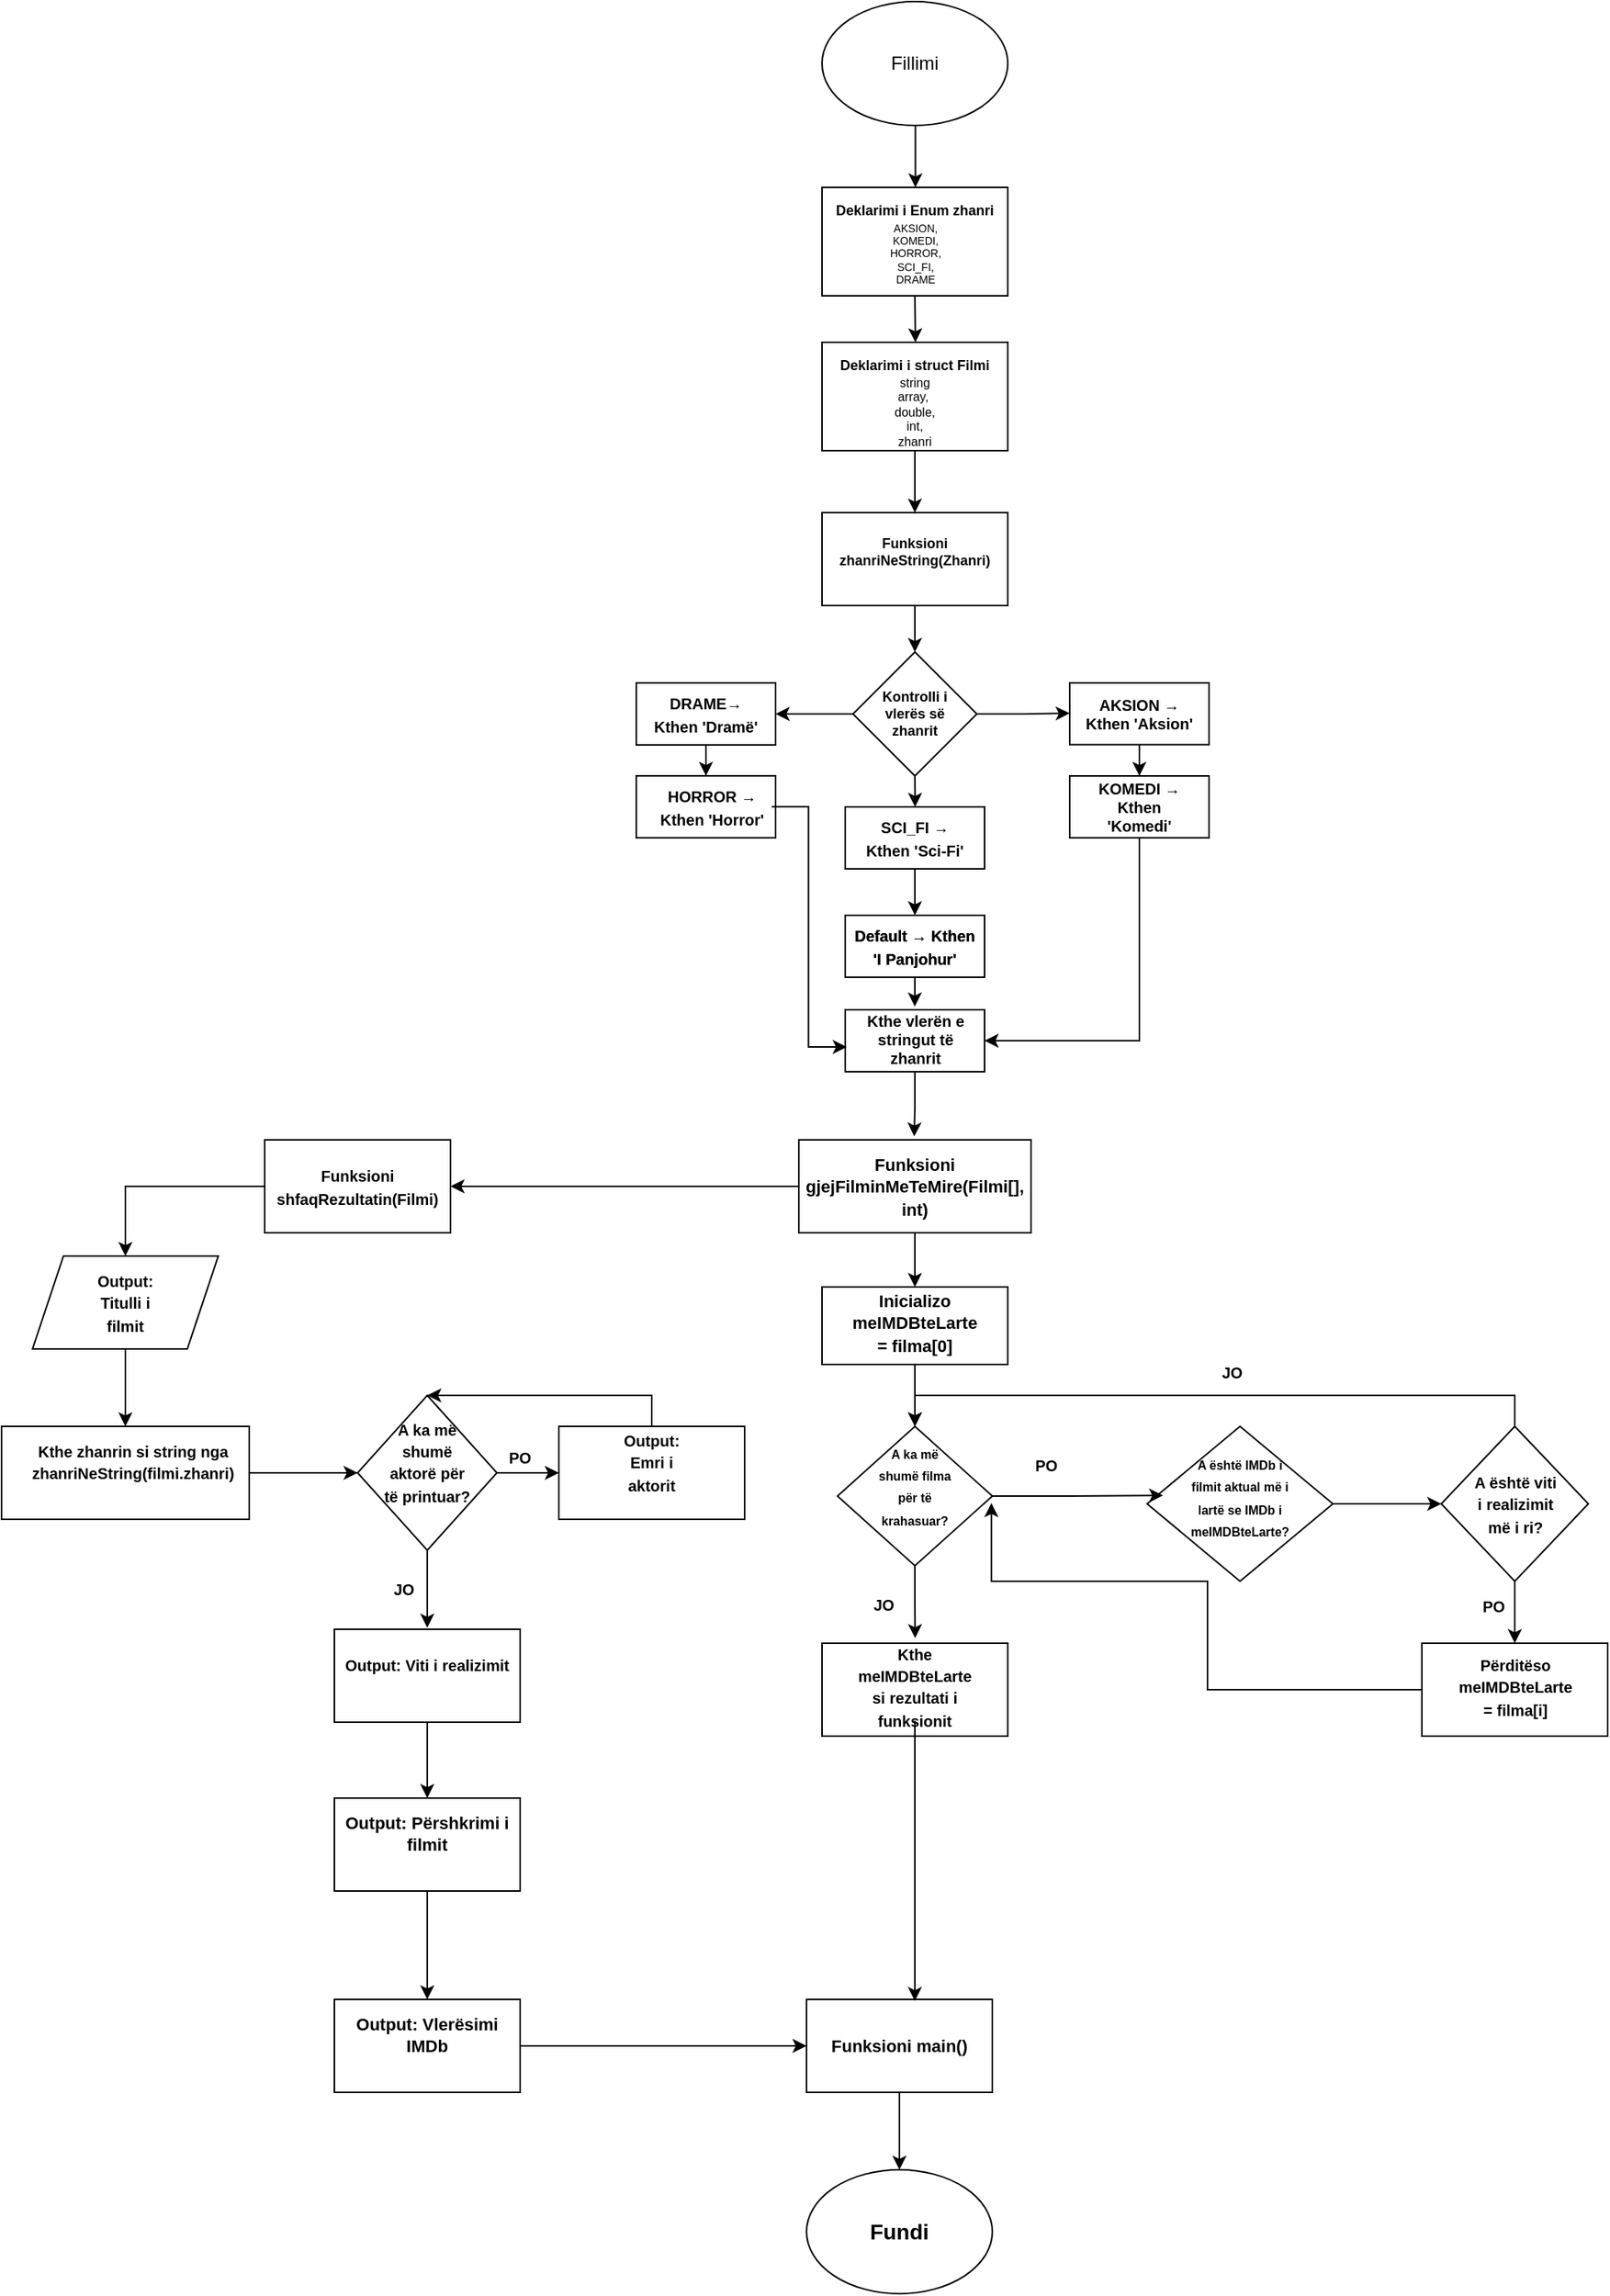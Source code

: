 <mxfile version="26.0.12">
  <diagram name="Page-1" id="ZV_OqSpvl_2gobvDDA9a">
    <mxGraphModel dx="2200" dy="3270" grid="1" gridSize="10" guides="1" tooltips="1" connect="1" arrows="1" fold="1" page="1" pageScale="1" pageWidth="1300" pageHeight="2100" math="0" shadow="0">
      <root>
        <mxCell id="0" />
        <mxCell id="1" parent="0" />
        <mxCell id="1rOna_vOdzG1UsrrnAtX-18" style="edgeStyle=orthogonalEdgeStyle;rounded=0;orthogonalLoop=1;jettySize=auto;html=1;exitX=0.25;exitY=0;exitDx=0;exitDy=0;" edge="1" parent="1" source="1rOna_vOdzG1UsrrnAtX-2">
          <mxGeometry relative="1" as="geometry">
            <mxPoint x="590.316" y="-1930" as="targetPoint" />
            <Array as="points">
              <mxPoint x="590" y="-2025" />
            </Array>
          </mxGeometry>
        </mxCell>
        <mxCell id="1rOna_vOdzG1UsrrnAtX-1" value="" style="ellipse;whiteSpace=wrap;html=1;" vertex="1" parent="1">
          <mxGeometry x="530" y="-2050" width="120" height="80" as="geometry" />
        </mxCell>
        <mxCell id="1rOna_vOdzG1UsrrnAtX-2" value="Fillimi" style="text;strokeColor=none;align=center;fillColor=none;html=1;verticalAlign=middle;whiteSpace=wrap;rounded=0;" vertex="1" parent="1">
          <mxGeometry x="560" y="-2025" width="60" height="30" as="geometry" />
        </mxCell>
        <mxCell id="1rOna_vOdzG1UsrrnAtX-21" style="edgeStyle=orthogonalEdgeStyle;rounded=0;orthogonalLoop=1;jettySize=auto;html=1;exitX=0.5;exitY=1;exitDx=0;exitDy=0;" edge="1" parent="1" source="1rOna_vOdzG1UsrrnAtX-4">
          <mxGeometry relative="1" as="geometry">
            <mxPoint x="590.333" y="-1830" as="targetPoint" />
          </mxGeometry>
        </mxCell>
        <mxCell id="1rOna_vOdzG1UsrrnAtX-4" value="" style="rounded=0;whiteSpace=wrap;html=1;" vertex="1" parent="1">
          <mxGeometry x="530" y="-1930" width="120" height="70" as="geometry" />
        </mxCell>
        <mxCell id="1rOna_vOdzG1UsrrnAtX-8" value="AKSION, KOMEDI, HORROR,&lt;div&gt;SCI_FI, DRAME&lt;/div&gt;" style="text;strokeColor=none;align=center;fillColor=none;html=1;verticalAlign=middle;whiteSpace=wrap;rounded=0;fontSize=7;" vertex="1" parent="1">
          <mxGeometry x="567.5" y="-1910" width="45" height="45" as="geometry" />
        </mxCell>
        <mxCell id="1rOna_vOdzG1UsrrnAtX-23" style="edgeStyle=orthogonalEdgeStyle;rounded=0;orthogonalLoop=1;jettySize=auto;html=1;" edge="1" parent="1" source="1rOna_vOdzG1UsrrnAtX-12">
          <mxGeometry relative="1" as="geometry">
            <mxPoint x="590" y="-1720" as="targetPoint" />
          </mxGeometry>
        </mxCell>
        <mxCell id="1rOna_vOdzG1UsrrnAtX-12" value="" style="rounded=0;whiteSpace=wrap;html=1;" vertex="1" parent="1">
          <mxGeometry x="530" y="-1830" width="120" height="70" as="geometry" />
        </mxCell>
        <mxCell id="1rOna_vOdzG1UsrrnAtX-16" value="Deklarimi i Enum zhanri" style="text;strokeColor=none;align=center;fillColor=none;html=1;verticalAlign=middle;whiteSpace=wrap;rounded=0;fontSize=9;fontStyle=1" vertex="1" parent="1">
          <mxGeometry x="530" y="-1930" width="120" height="30" as="geometry" />
        </mxCell>
        <mxCell id="1rOna_vOdzG1UsrrnAtX-17" value="Deklarimi &lt;span class=&quot;hljs-selector-tag&quot;&gt;i&lt;/span&gt; struct Filmi" style="text;strokeColor=none;align=center;fillColor=none;html=1;verticalAlign=middle;whiteSpace=wrap;rounded=0;fontSize=9;fontStyle=1" vertex="1" parent="1">
          <mxGeometry x="530" y="-1830" width="120" height="30" as="geometry" />
        </mxCell>
        <mxCell id="1rOna_vOdzG1UsrrnAtX-22" value="string&lt;div&gt;array,&amp;nbsp;&lt;/div&gt;&lt;div&gt;double,&lt;/div&gt;&lt;div&gt;int,&lt;/div&gt;&lt;div&gt;zhanri&lt;/div&gt;" style="text;strokeColor=none;align=center;fillColor=none;html=1;verticalAlign=middle;whiteSpace=wrap;rounded=0;fontSize=8;" vertex="1" parent="1">
          <mxGeometry x="560" y="-1800" width="60" height="30" as="geometry" />
        </mxCell>
        <mxCell id="1rOna_vOdzG1UsrrnAtX-28" style="edgeStyle=orthogonalEdgeStyle;rounded=0;orthogonalLoop=1;jettySize=auto;html=1;exitX=0.5;exitY=1;exitDx=0;exitDy=0;entryX=0.5;entryY=0;entryDx=0;entryDy=0;" edge="1" parent="1" source="1rOna_vOdzG1UsrrnAtX-24" target="1rOna_vOdzG1UsrrnAtX-27">
          <mxGeometry relative="1" as="geometry" />
        </mxCell>
        <mxCell id="1rOna_vOdzG1UsrrnAtX-24" value="" style="rounded=0;whiteSpace=wrap;html=1;" vertex="1" parent="1">
          <mxGeometry x="530" y="-1720" width="120" height="60" as="geometry" />
        </mxCell>
        <mxCell id="1rOna_vOdzG1UsrrnAtX-26" value="Funksioni &lt;span class=&quot;hljs-title&quot;&gt;zhanriNeString&lt;/span&gt;(&lt;span class=&quot;hljs-params&quot;&gt;Zhanri&lt;/span&gt;)" style="text;strokeColor=none;align=center;fillColor=none;html=1;verticalAlign=middle;whiteSpace=wrap;rounded=0;fontSize=9;fontStyle=1" vertex="1" parent="1">
          <mxGeometry x="560" y="-1710" width="60" height="30" as="geometry" />
        </mxCell>
        <mxCell id="1rOna_vOdzG1UsrrnAtX-31" style="edgeStyle=orthogonalEdgeStyle;rounded=0;orthogonalLoop=1;jettySize=auto;html=1;exitX=1;exitY=0.5;exitDx=0;exitDy=0;" edge="1" parent="1" source="1rOna_vOdzG1UsrrnAtX-27">
          <mxGeometry relative="1" as="geometry">
            <mxPoint x="690" y="-1590.459" as="targetPoint" />
            <mxPoint x="640" y="-1590" as="sourcePoint" />
            <Array as="points">
              <mxPoint x="660" y="-1590" />
            </Array>
          </mxGeometry>
        </mxCell>
        <mxCell id="1rOna_vOdzG1UsrrnAtX-37" style="edgeStyle=orthogonalEdgeStyle;rounded=0;orthogonalLoop=1;jettySize=auto;html=1;exitX=0;exitY=0.5;exitDx=0;exitDy=0;" edge="1" parent="1" source="1rOna_vOdzG1UsrrnAtX-27" target="1rOna_vOdzG1UsrrnAtX-38">
          <mxGeometry relative="1" as="geometry">
            <mxPoint x="470" y="-1589.875" as="targetPoint" />
          </mxGeometry>
        </mxCell>
        <mxCell id="1rOna_vOdzG1UsrrnAtX-61" style="edgeStyle=orthogonalEdgeStyle;rounded=0;orthogonalLoop=1;jettySize=auto;html=1;exitX=0.5;exitY=1;exitDx=0;exitDy=0;" edge="1" parent="1" source="1rOna_vOdzG1UsrrnAtX-27">
          <mxGeometry relative="1" as="geometry">
            <mxPoint x="590.143" y="-1530" as="targetPoint" />
          </mxGeometry>
        </mxCell>
        <mxCell id="1rOna_vOdzG1UsrrnAtX-27" value="" style="rhombus;whiteSpace=wrap;html=1;" vertex="1" parent="1">
          <mxGeometry x="550" y="-1630" width="80" height="80" as="geometry" />
        </mxCell>
        <mxCell id="1rOna_vOdzG1UsrrnAtX-30" value="Kontrolli &lt;span class=&quot;hljs-selector-tag&quot;&gt;i&lt;/span&gt; vlerës së zhanrit" style="text;strokeColor=none;align=center;fillColor=none;html=1;verticalAlign=middle;whiteSpace=wrap;rounded=0;fontStyle=1;fontSize=9;" vertex="1" parent="1">
          <mxGeometry x="560" y="-1605" width="60" height="30" as="geometry" />
        </mxCell>
        <mxCell id="1rOna_vOdzG1UsrrnAtX-58" style="edgeStyle=orthogonalEdgeStyle;rounded=0;orthogonalLoop=1;jettySize=auto;html=1;entryX=0.5;entryY=0;entryDx=0;entryDy=0;" edge="1" parent="1" source="1rOna_vOdzG1UsrrnAtX-32" target="1rOna_vOdzG1UsrrnAtX-35">
          <mxGeometry relative="1" as="geometry" />
        </mxCell>
        <mxCell id="1rOna_vOdzG1UsrrnAtX-32" value="" style="rounded=0;whiteSpace=wrap;html=1;" vertex="1" parent="1">
          <mxGeometry x="690" y="-1610.07" width="90" height="39.87" as="geometry" />
        </mxCell>
        <mxCell id="1rOna_vOdzG1UsrrnAtX-33" value="AKSION → Kthen &#39;Aksion&#39;" style="text;strokeColor=none;align=center;fillColor=none;html=1;verticalAlign=middle;whiteSpace=wrap;rounded=0;fontSize=10;fontStyle=1" vertex="1" parent="1">
          <mxGeometry x="695" y="-1595.01" width="80" height="10" as="geometry" />
        </mxCell>
        <mxCell id="1rOna_vOdzG1UsrrnAtX-75" style="edgeStyle=orthogonalEdgeStyle;rounded=0;orthogonalLoop=1;jettySize=auto;html=1;exitX=0.5;exitY=1;exitDx=0;exitDy=0;entryX=1;entryY=0.5;entryDx=0;entryDy=0;" edge="1" parent="1" source="1rOna_vOdzG1UsrrnAtX-35" target="1rOna_vOdzG1UsrrnAtX-73">
          <mxGeometry relative="1" as="geometry" />
        </mxCell>
        <mxCell id="1rOna_vOdzG1UsrrnAtX-35" value="" style="rounded=0;whiteSpace=wrap;html=1;" vertex="1" parent="1">
          <mxGeometry x="690" y="-1550" width="90" height="39.94" as="geometry" />
        </mxCell>
        <mxCell id="1rOna_vOdzG1UsrrnAtX-36" value="KOMEDI → Kthen &#39;Komedi&#39;" style="text;strokeColor=none;align=center;fillColor=none;html=1;verticalAlign=middle;whiteSpace=wrap;rounded=0;fontStyle=1;fontSize=10;" vertex="1" parent="1">
          <mxGeometry x="705" y="-1545.03" width="60" height="30" as="geometry" />
        </mxCell>
        <mxCell id="1rOna_vOdzG1UsrrnAtX-57" style="edgeStyle=orthogonalEdgeStyle;rounded=0;orthogonalLoop=1;jettySize=auto;html=1;entryX=0.5;entryY=0;entryDx=0;entryDy=0;" edge="1" parent="1" source="1rOna_vOdzG1UsrrnAtX-38" target="1rOna_vOdzG1UsrrnAtX-39">
          <mxGeometry relative="1" as="geometry" />
        </mxCell>
        <mxCell id="1rOna_vOdzG1UsrrnAtX-38" value="" style="rounded=0;whiteSpace=wrap;html=1;" vertex="1" parent="1">
          <mxGeometry x="410" y="-1610.07" width="90" height="40.07" as="geometry" />
        </mxCell>
        <mxCell id="1rOna_vOdzG1UsrrnAtX-39" value="" style="rounded=0;whiteSpace=wrap;html=1;" vertex="1" parent="1">
          <mxGeometry x="410" y="-1550.06" width="90" height="40" as="geometry" />
        </mxCell>
        <mxCell id="1rOna_vOdzG1UsrrnAtX-44" value="&lt;font style=&quot;font-size: 10px;&quot;&gt;HORROR → Kthen &#39;Horror&#39;&lt;/font&gt;" style="text;strokeColor=none;align=center;fillColor=none;html=1;verticalAlign=middle;whiteSpace=wrap;rounded=0;fontStyle=1" vertex="1" parent="1">
          <mxGeometry x="420" y="-1545.06" width="77.5" height="30" as="geometry" />
        </mxCell>
        <mxCell id="1rOna_vOdzG1UsrrnAtX-43" value="&lt;b&gt;&lt;font style=&quot;font-size: 10px;&quot;&gt;DRAME→ Kthen &#39;Dramë&#39;&lt;/font&gt;&lt;/b&gt;" style="text;strokeColor=none;align=center;fillColor=none;html=1;verticalAlign=middle;whiteSpace=wrap;rounded=0;" vertex="1" parent="1">
          <mxGeometry x="420" y="-1590.14" width="70" as="geometry" />
        </mxCell>
        <mxCell id="1rOna_vOdzG1UsrrnAtX-62" value="" style="rounded=0;whiteSpace=wrap;html=1;" vertex="1" parent="1">
          <mxGeometry x="545" y="-1530" width="90" height="40" as="geometry" />
        </mxCell>
        <mxCell id="1rOna_vOdzG1UsrrnAtX-69" style="edgeStyle=orthogonalEdgeStyle;rounded=0;orthogonalLoop=1;jettySize=auto;html=1;entryX=0.5;entryY=0;entryDx=0;entryDy=0;" edge="1" parent="1" target="1rOna_vOdzG1UsrrnAtX-66">
          <mxGeometry relative="1" as="geometry">
            <mxPoint x="590" y="-1490" as="sourcePoint" />
          </mxGeometry>
        </mxCell>
        <mxCell id="1rOna_vOdzG1UsrrnAtX-63" value="&lt;b&gt;&lt;font style=&quot;font-size: 10px;&quot;&gt;SCI_FI → Kthen &#39;Sci-Fi&#39;&lt;/font&gt;&lt;/b&gt;" style="text;strokeColor=none;align=center;fillColor=none;html=1;verticalAlign=middle;whiteSpace=wrap;rounded=0;" vertex="1" parent="1">
          <mxGeometry x="555" y="-1525" width="70" height="30" as="geometry" />
        </mxCell>
        <mxCell id="1rOna_vOdzG1UsrrnAtX-66" value="" style="rounded=0;whiteSpace=wrap;html=1;" vertex="1" parent="1">
          <mxGeometry x="545" y="-1460" width="90" height="40" as="geometry" />
        </mxCell>
        <mxCell id="1rOna_vOdzG1UsrrnAtX-70" value="&lt;b&gt;&lt;font style=&quot;font-size: 10px;&quot;&gt;Default → Kthen &#39;I Panjohur&#39;&lt;/font&gt;&lt;/b&gt;" style="text;strokeColor=none;align=center;fillColor=none;html=1;verticalAlign=middle;whiteSpace=wrap;rounded=0;" vertex="1" parent="1">
          <mxGeometry x="550" y="-1455" width="80" height="30" as="geometry" />
        </mxCell>
        <mxCell id="1rOna_vOdzG1UsrrnAtX-72" value="&lt;b&gt;&lt;font style=&quot;font-size: 10px;&quot;&gt;Default → Kthen &#39;I Panjohur&#39;&lt;/font&gt;&lt;/b&gt;" style="text;strokeColor=none;align=center;fillColor=none;html=1;verticalAlign=middle;whiteSpace=wrap;rounded=0;" vertex="1" parent="1">
          <mxGeometry x="550" y="-1455" width="80" height="30" as="geometry" />
        </mxCell>
        <mxCell id="1rOna_vOdzG1UsrrnAtX-73" value="" style="rounded=0;whiteSpace=wrap;html=1;" vertex="1" parent="1">
          <mxGeometry x="545" y="-1399" width="90" height="40" as="geometry" />
        </mxCell>
        <mxCell id="1rOna_vOdzG1UsrrnAtX-74" style="edgeStyle=orthogonalEdgeStyle;rounded=0;orthogonalLoop=1;jettySize=auto;html=1;exitX=0.5;exitY=1;exitDx=0;exitDy=0;entryX=0.499;entryY=-0.053;entryDx=0;entryDy=0;entryPerimeter=0;" edge="1" parent="1" source="1rOna_vOdzG1UsrrnAtX-66" target="1rOna_vOdzG1UsrrnAtX-73">
          <mxGeometry relative="1" as="geometry" />
        </mxCell>
        <mxCell id="1rOna_vOdzG1UsrrnAtX-76" style="edgeStyle=orthogonalEdgeStyle;rounded=0;orthogonalLoop=1;jettySize=auto;html=1;entryX=0.011;entryY=0.6;entryDx=0;entryDy=0;entryPerimeter=0;" edge="1" parent="1" source="1rOna_vOdzG1UsrrnAtX-44" target="1rOna_vOdzG1UsrrnAtX-73">
          <mxGeometry relative="1" as="geometry" />
        </mxCell>
        <mxCell id="1rOna_vOdzG1UsrrnAtX-77" value="&lt;div&gt;Kthe vlerën e stringut të zhanrit&lt;/div&gt;&lt;div&gt;&lt;br&gt;&lt;/div&gt;" style="text;strokeColor=none;align=center;fillColor=none;html=1;verticalAlign=middle;whiteSpace=wrap;rounded=0;fontStyle=1;fontSize=10;" vertex="1" parent="1">
          <mxGeometry x="547.5" y="-1389" width="85" height="30" as="geometry" />
        </mxCell>
        <mxCell id="1rOna_vOdzG1UsrrnAtX-82" style="edgeStyle=orthogonalEdgeStyle;rounded=0;orthogonalLoop=1;jettySize=auto;html=1;entryX=0.5;entryY=0;entryDx=0;entryDy=0;" edge="1" parent="1" source="1rOna_vOdzG1UsrrnAtX-78" target="1rOna_vOdzG1UsrrnAtX-81">
          <mxGeometry relative="1" as="geometry" />
        </mxCell>
        <mxCell id="1rOna_vOdzG1UsrrnAtX-127" style="edgeStyle=orthogonalEdgeStyle;rounded=0;orthogonalLoop=1;jettySize=auto;html=1;" edge="1" parent="1" source="1rOna_vOdzG1UsrrnAtX-78" target="1rOna_vOdzG1UsrrnAtX-128">
          <mxGeometry relative="1" as="geometry">
            <mxPoint x="270" y="-1285" as="targetPoint" />
          </mxGeometry>
        </mxCell>
        <mxCell id="1rOna_vOdzG1UsrrnAtX-78" value="" style="rounded=0;whiteSpace=wrap;html=1;" vertex="1" parent="1">
          <mxGeometry x="515" y="-1315" width="150" height="60" as="geometry" />
        </mxCell>
        <mxCell id="1rOna_vOdzG1UsrrnAtX-79" style="edgeStyle=orthogonalEdgeStyle;rounded=0;orthogonalLoop=1;jettySize=auto;html=1;exitX=0.5;exitY=1;exitDx=0;exitDy=0;entryX=0.497;entryY=-0.037;entryDx=0;entryDy=0;entryPerimeter=0;" edge="1" parent="1" source="1rOna_vOdzG1UsrrnAtX-77" target="1rOna_vOdzG1UsrrnAtX-78">
          <mxGeometry relative="1" as="geometry" />
        </mxCell>
        <mxCell id="1rOna_vOdzG1UsrrnAtX-80" value="&lt;b&gt;&lt;font style=&quot;font-size: 11px;&quot;&gt;Funksioni gjejFilminMeTeMire(Filmi&lt;span style=&quot;&quot; class=&quot;hljs-selector-attr&quot;&gt;[]&lt;/span&gt;, int)&lt;/font&gt;&lt;/b&gt;" style="text;strokeColor=none;align=center;fillColor=none;html=1;verticalAlign=middle;whiteSpace=wrap;rounded=0;" vertex="1" parent="1">
          <mxGeometry x="560" y="-1300" width="60" height="30" as="geometry" />
        </mxCell>
        <mxCell id="1rOna_vOdzG1UsrrnAtX-81" value="" style="rounded=0;whiteSpace=wrap;html=1;" vertex="1" parent="1">
          <mxGeometry x="530" y="-1220" width="120" height="50" as="geometry" />
        </mxCell>
        <mxCell id="1rOna_vOdzG1UsrrnAtX-90" style="edgeStyle=orthogonalEdgeStyle;rounded=0;orthogonalLoop=1;jettySize=auto;html=1;exitX=0.5;exitY=1;exitDx=0;exitDy=0;entryX=0.5;entryY=0;entryDx=0;entryDy=0;" edge="1" parent="1" source="1rOna_vOdzG1UsrrnAtX-83" target="1rOna_vOdzG1UsrrnAtX-84">
          <mxGeometry relative="1" as="geometry" />
        </mxCell>
        <mxCell id="1rOna_vOdzG1UsrrnAtX-83" value="&lt;div&gt;&lt;b&gt;&lt;font style=&quot;font-size: 11px;&quot;&gt;Inicializo meIMDBteLarte = filma[0]&lt;/font&gt;&lt;/b&gt;&lt;/div&gt;&lt;div&gt;&lt;br&gt;&lt;/div&gt;" style="text;strokeColor=none;align=center;fillColor=none;html=1;verticalAlign=middle;whiteSpace=wrap;rounded=0;" vertex="1" parent="1">
          <mxGeometry x="545" y="-1210" width="90" height="40" as="geometry" />
        </mxCell>
        <mxCell id="1rOna_vOdzG1UsrrnAtX-84" value="" style="rhombus;whiteSpace=wrap;html=1;" vertex="1" parent="1">
          <mxGeometry x="540" y="-1130" width="100" height="90" as="geometry" />
        </mxCell>
        <mxCell id="1rOna_vOdzG1UsrrnAtX-87" value="&lt;div&gt;&lt;b&gt;&lt;font style=&quot;font-size: 8px;&quot;&gt;A ka më shumë filma për të krahasuar?&lt;/font&gt;&lt;/b&gt;&lt;/div&gt;&lt;div&gt;&lt;br&gt;&lt;/div&gt;" style="text;strokeColor=none;align=center;fillColor=none;html=1;verticalAlign=middle;whiteSpace=wrap;rounded=0;" vertex="1" parent="1">
          <mxGeometry x="560" y="-1100" width="60" height="30" as="geometry" />
        </mxCell>
        <mxCell id="1rOna_vOdzG1UsrrnAtX-120" style="edgeStyle=orthogonalEdgeStyle;rounded=0;orthogonalLoop=1;jettySize=auto;html=1;entryX=0;entryY=0.5;entryDx=0;entryDy=0;" edge="1" parent="1" source="1rOna_vOdzG1UsrrnAtX-93" target="1rOna_vOdzG1UsrrnAtX-101">
          <mxGeometry relative="1" as="geometry" />
        </mxCell>
        <mxCell id="1rOna_vOdzG1UsrrnAtX-93" value="" style="rhombus;whiteSpace=wrap;html=1;" vertex="1" parent="1">
          <mxGeometry x="740" y="-1130" width="120" height="100" as="geometry" />
        </mxCell>
        <mxCell id="1rOna_vOdzG1UsrrnAtX-94" value="&lt;b&gt;&lt;font style=&quot;font-size: 10px;&quot;&gt;PO&lt;/font&gt;&lt;/b&gt;" style="text;strokeColor=none;align=center;fillColor=none;html=1;verticalAlign=middle;whiteSpace=wrap;rounded=0;" vertex="1" parent="1">
          <mxGeometry x="650" y="-1115" width="50" height="20" as="geometry" />
        </mxCell>
        <mxCell id="1rOna_vOdzG1UsrrnAtX-96" value="&lt;b&gt;&lt;font style=&quot;font-size: 8px;&quot;&gt;&lt;span style=&quot;&quot; class=&quot;hljs-selector-tag&quot;&gt;A&lt;/span&gt; është IMDb &lt;span style=&quot;&quot; class=&quot;hljs-selector-tag&quot;&gt;i&lt;/span&gt; filmit aktual më &lt;span style=&quot;&quot; class=&quot;hljs-selector-tag&quot;&gt;i&lt;/span&gt; lartë se IMDb &lt;span style=&quot;&quot; class=&quot;hljs-selector-tag&quot;&gt;i&lt;/span&gt; meIMDBteLarte?&lt;/font&gt;&lt;/b&gt;" style="text;strokeColor=none;align=center;fillColor=none;html=1;verticalAlign=middle;whiteSpace=wrap;rounded=0;" vertex="1" parent="1">
          <mxGeometry x="780" y="-1095" width="40" height="20" as="geometry" />
        </mxCell>
        <mxCell id="1rOna_vOdzG1UsrrnAtX-121" style="edgeStyle=orthogonalEdgeStyle;rounded=0;orthogonalLoop=1;jettySize=auto;html=1;exitX=0.5;exitY=0;exitDx=0;exitDy=0;entryX=0.5;entryY=0;entryDx=0;entryDy=0;" edge="1" parent="1" source="1rOna_vOdzG1UsrrnAtX-101" target="1rOna_vOdzG1UsrrnAtX-84">
          <mxGeometry relative="1" as="geometry" />
        </mxCell>
        <mxCell id="1rOna_vOdzG1UsrrnAtX-122" style="edgeStyle=orthogonalEdgeStyle;rounded=0;orthogonalLoop=1;jettySize=auto;html=1;exitX=0.5;exitY=1;exitDx=0;exitDy=0;entryX=0.5;entryY=0;entryDx=0;entryDy=0;" edge="1" parent="1" source="1rOna_vOdzG1UsrrnAtX-101" target="1rOna_vOdzG1UsrrnAtX-104">
          <mxGeometry relative="1" as="geometry" />
        </mxCell>
        <mxCell id="1rOna_vOdzG1UsrrnAtX-101" value="" style="rhombus;whiteSpace=wrap;html=1;" vertex="1" parent="1">
          <mxGeometry x="930" y="-1130" width="95" height="100" as="geometry" />
        </mxCell>
        <mxCell id="1rOna_vOdzG1UsrrnAtX-102" value="&lt;b&gt;&lt;font style=&quot;font-size: 10px;&quot;&gt;&lt;span style=&quot;&quot; class=&quot;hljs-selector-tag&quot;&gt;A&lt;/span&gt; është viti &lt;span style=&quot;&quot; class=&quot;hljs-selector-tag&quot;&gt;i&lt;/span&gt; realizimit më &lt;span style=&quot;&quot; class=&quot;hljs-selector-tag&quot;&gt;i&lt;/span&gt; ri?&lt;/font&gt;&lt;/b&gt;" style="text;strokeColor=none;align=center;fillColor=none;html=1;verticalAlign=middle;whiteSpace=wrap;rounded=0;" vertex="1" parent="1">
          <mxGeometry x="947.5" y="-1095" width="60" height="30" as="geometry" />
        </mxCell>
        <mxCell id="1rOna_vOdzG1UsrrnAtX-104" value="" style="rounded=0;whiteSpace=wrap;html=1;" vertex="1" parent="1">
          <mxGeometry x="917.5" y="-990" width="120" height="60" as="geometry" />
        </mxCell>
        <mxCell id="1rOna_vOdzG1UsrrnAtX-106" value="&lt;div&gt;&lt;b&gt;&lt;font style=&quot;font-size: 10px;&quot;&gt;Përditëso meIMDBteLarte = filma[i]&lt;/font&gt;&lt;/b&gt;&lt;/div&gt;&lt;div&gt;&lt;br&gt;&lt;/div&gt;" style="text;strokeColor=none;align=center;fillColor=none;html=1;verticalAlign=middle;whiteSpace=wrap;rounded=0;" vertex="1" parent="1">
          <mxGeometry x="947.5" y="-970" width="60" height="30" as="geometry" />
        </mxCell>
        <mxCell id="1rOna_vOdzG1UsrrnAtX-113" value="&lt;b&gt;&lt;font style=&quot;font-size: 10px;&quot;&gt;PO&lt;/font&gt;&lt;/b&gt;" style="text;strokeColor=none;align=center;fillColor=none;html=1;verticalAlign=middle;whiteSpace=wrap;rounded=0;" vertex="1" parent="1">
          <mxGeometry x="934" y="-1029" width="60" height="30" as="geometry" />
        </mxCell>
        <mxCell id="1rOna_vOdzG1UsrrnAtX-116" value="&lt;b&gt;&lt;font style=&quot;font-size: 10px;&quot;&gt;JO&lt;/font&gt;&lt;/b&gt;" style="text;strokeColor=none;align=center;fillColor=none;html=1;verticalAlign=middle;whiteSpace=wrap;rounded=0;" vertex="1" parent="1">
          <mxGeometry x="765" y="-1180" width="60" height="30" as="geometry" />
        </mxCell>
        <mxCell id="1rOna_vOdzG1UsrrnAtX-119" style="edgeStyle=orthogonalEdgeStyle;rounded=0;orthogonalLoop=1;jettySize=auto;html=1;entryX=0.086;entryY=0.446;entryDx=0;entryDy=0;entryPerimeter=0;" edge="1" parent="1" source="1rOna_vOdzG1UsrrnAtX-84" target="1rOna_vOdzG1UsrrnAtX-93">
          <mxGeometry relative="1" as="geometry" />
        </mxCell>
        <mxCell id="1rOna_vOdzG1UsrrnAtX-123" value="" style="rounded=0;whiteSpace=wrap;html=1;" vertex="1" parent="1">
          <mxGeometry x="530" y="-990" width="120" height="60" as="geometry" />
        </mxCell>
        <mxCell id="1rOna_vOdzG1UsrrnAtX-125" style="edgeStyle=orthogonalEdgeStyle;rounded=0;orthogonalLoop=1;jettySize=auto;html=1;entryX=0.501;entryY=-0.055;entryDx=0;entryDy=0;entryPerimeter=0;" edge="1" parent="1" source="1rOna_vOdzG1UsrrnAtX-84" target="1rOna_vOdzG1UsrrnAtX-123">
          <mxGeometry relative="1" as="geometry" />
        </mxCell>
        <mxCell id="1rOna_vOdzG1UsrrnAtX-126" value="&lt;div&gt;&lt;div&gt;&lt;span style=&quot;font-size: 10px;&quot;&gt;&lt;b&gt;Kthe meIMDBteLarte si rezultati i funksionit&lt;/b&gt;&lt;/span&gt;&lt;/div&gt;&lt;/div&gt;&lt;div&gt;&lt;br&gt;&lt;/div&gt;" style="text;strokeColor=none;align=center;fillColor=none;html=1;verticalAlign=middle;whiteSpace=wrap;rounded=0;" vertex="1" parent="1">
          <mxGeometry x="560" y="-970" width="60" height="30" as="geometry" />
        </mxCell>
        <mxCell id="1rOna_vOdzG1UsrrnAtX-131" style="edgeStyle=orthogonalEdgeStyle;rounded=0;orthogonalLoop=1;jettySize=auto;html=1;exitX=0;exitY=0.5;exitDx=0;exitDy=0;entryX=0.5;entryY=0;entryDx=0;entryDy=0;" edge="1" parent="1" source="1rOna_vOdzG1UsrrnAtX-128" target="1rOna_vOdzG1UsrrnAtX-130">
          <mxGeometry relative="1" as="geometry" />
        </mxCell>
        <mxCell id="1rOna_vOdzG1UsrrnAtX-128" value="" style="rounded=0;whiteSpace=wrap;html=1;" vertex="1" parent="1">
          <mxGeometry x="170" y="-1315" width="120" height="60" as="geometry" />
        </mxCell>
        <mxCell id="1rOna_vOdzG1UsrrnAtX-129" value="&lt;b&gt;&lt;font style=&quot;font-size: 10px;&quot;&gt;Funksioni shfaqRezultatin(Filmi)&lt;/font&gt;&lt;/b&gt;" style="text;strokeColor=none;align=center;fillColor=none;html=1;verticalAlign=middle;whiteSpace=wrap;rounded=0;" vertex="1" parent="1">
          <mxGeometry x="200" y="-1300" width="60" height="30" as="geometry" />
        </mxCell>
        <mxCell id="1rOna_vOdzG1UsrrnAtX-133" style="edgeStyle=orthogonalEdgeStyle;rounded=0;orthogonalLoop=1;jettySize=auto;html=1;exitX=0.5;exitY=1;exitDx=0;exitDy=0;" edge="1" parent="1" source="1rOna_vOdzG1UsrrnAtX-130" target="1rOna_vOdzG1UsrrnAtX-134">
          <mxGeometry relative="1" as="geometry">
            <mxPoint x="80.0" y="-1109.091" as="targetPoint" />
          </mxGeometry>
        </mxCell>
        <mxCell id="1rOna_vOdzG1UsrrnAtX-130" value="" style="shape=parallelogram;perimeter=parallelogramPerimeter;whiteSpace=wrap;html=1;fixedSize=1;" vertex="1" parent="1">
          <mxGeometry x="20" y="-1240" width="120" height="60" as="geometry" />
        </mxCell>
        <mxCell id="1rOna_vOdzG1UsrrnAtX-132" value="&lt;b&gt;&lt;font style=&quot;font-size: 10px;&quot;&gt;Output: Titulli i filmit&lt;/font&gt;&lt;/b&gt;" style="text;strokeColor=none;align=center;fillColor=none;html=1;verticalAlign=middle;whiteSpace=wrap;rounded=0;" vertex="1" parent="1">
          <mxGeometry x="50" y="-1225" width="60" height="30" as="geometry" />
        </mxCell>
        <mxCell id="1rOna_vOdzG1UsrrnAtX-136" style="edgeStyle=orthogonalEdgeStyle;rounded=0;orthogonalLoop=1;jettySize=auto;html=1;" edge="1" parent="1" source="1rOna_vOdzG1UsrrnAtX-134" target="1rOna_vOdzG1UsrrnAtX-137">
          <mxGeometry relative="1" as="geometry">
            <mxPoint x="240" y="-1100" as="targetPoint" />
          </mxGeometry>
        </mxCell>
        <mxCell id="1rOna_vOdzG1UsrrnAtX-134" value="" style="rounded=0;whiteSpace=wrap;html=1;" vertex="1" parent="1">
          <mxGeometry y="-1130" width="160" height="60" as="geometry" />
        </mxCell>
        <mxCell id="1rOna_vOdzG1UsrrnAtX-135" value="&lt;div&gt;&lt;b&gt;&lt;font style=&quot;font-size: 10px;&quot;&gt;Kthe zhanrin si string nga zhanriNeString(filmi.zhanri)&lt;/font&gt;&lt;/b&gt;&lt;/div&gt;&lt;div&gt;&lt;br&gt;&lt;/div&gt;" style="text;strokeColor=none;align=center;fillColor=none;html=1;verticalAlign=middle;whiteSpace=wrap;rounded=0;" vertex="1" parent="1">
          <mxGeometry x="60" y="-1115" width="50" height="30" as="geometry" />
        </mxCell>
        <mxCell id="1rOna_vOdzG1UsrrnAtX-139" style="edgeStyle=orthogonalEdgeStyle;rounded=0;orthogonalLoop=1;jettySize=auto;html=1;exitX=1;exitY=0.5;exitDx=0;exitDy=0;" edge="1" parent="1" source="1rOna_vOdzG1UsrrnAtX-137" target="1rOna_vOdzG1UsrrnAtX-140">
          <mxGeometry relative="1" as="geometry">
            <mxPoint x="360" y="-1100.065" as="targetPoint" />
          </mxGeometry>
        </mxCell>
        <mxCell id="1rOna_vOdzG1UsrrnAtX-145" style="edgeStyle=orthogonalEdgeStyle;rounded=0;orthogonalLoop=1;jettySize=auto;html=1;exitX=0.5;exitY=1;exitDx=0;exitDy=0;" edge="1" parent="1" source="1rOna_vOdzG1UsrrnAtX-137">
          <mxGeometry relative="1" as="geometry">
            <mxPoint x="275" y="-1000" as="targetPoint" />
          </mxGeometry>
        </mxCell>
        <mxCell id="1rOna_vOdzG1UsrrnAtX-137" value="" style="rhombus;whiteSpace=wrap;html=1;" vertex="1" parent="1">
          <mxGeometry x="230" y="-1150" width="90" height="100" as="geometry" />
        </mxCell>
        <mxCell id="1rOna_vOdzG1UsrrnAtX-138" value="&lt;div&gt;&lt;b&gt;&lt;font style=&quot;font-size: 10px;&quot;&gt;A ka më shumë aktorë për të printuar?&lt;/font&gt;&lt;/b&gt;&lt;/div&gt;&lt;div&gt;&lt;br&gt;&lt;/div&gt;" style="text;strokeColor=none;align=center;fillColor=none;html=1;verticalAlign=middle;whiteSpace=wrap;rounded=0;" vertex="1" parent="1">
          <mxGeometry x="245" y="-1115" width="60" height="30" as="geometry" />
        </mxCell>
        <mxCell id="1rOna_vOdzG1UsrrnAtX-143" style="edgeStyle=orthogonalEdgeStyle;rounded=0;orthogonalLoop=1;jettySize=auto;html=1;exitX=0.5;exitY=0;exitDx=0;exitDy=0;entryX=0.5;entryY=0;entryDx=0;entryDy=0;" edge="1" parent="1" source="1rOna_vOdzG1UsrrnAtX-140" target="1rOna_vOdzG1UsrrnAtX-137">
          <mxGeometry relative="1" as="geometry" />
        </mxCell>
        <mxCell id="1rOna_vOdzG1UsrrnAtX-140" value="" style="rounded=0;whiteSpace=wrap;html=1;" vertex="1" parent="1">
          <mxGeometry x="360" y="-1130.005" width="120" height="60" as="geometry" />
        </mxCell>
        <mxCell id="1rOna_vOdzG1UsrrnAtX-141" value="&lt;div&gt;&lt;b&gt;&lt;font style=&quot;font-size: 10px;&quot;&gt;Output: Emri i aktorit&lt;/font&gt;&lt;/b&gt;&lt;/div&gt;&lt;div&gt;&lt;br&gt;&lt;/div&gt;" style="text;strokeColor=none;align=center;fillColor=none;html=1;verticalAlign=middle;whiteSpace=wrap;rounded=0;" vertex="1" parent="1">
          <mxGeometry x="390" y="-1115" width="60" height="30" as="geometry" />
        </mxCell>
        <mxCell id="1rOna_vOdzG1UsrrnAtX-142" value="&lt;b&gt;&lt;font style=&quot;font-size: 10px;&quot;&gt;PO&lt;/font&gt;&lt;/b&gt;" style="text;strokeColor=none;align=center;fillColor=none;html=1;verticalAlign=middle;whiteSpace=wrap;rounded=0;" vertex="1" parent="1">
          <mxGeometry x="305" y="-1125" width="60" height="30" as="geometry" />
        </mxCell>
        <mxCell id="1rOna_vOdzG1UsrrnAtX-148" style="edgeStyle=orthogonalEdgeStyle;rounded=0;orthogonalLoop=1;jettySize=auto;html=1;exitX=0.5;exitY=1;exitDx=0;exitDy=0;" edge="1" parent="1" source="1rOna_vOdzG1UsrrnAtX-146" target="1rOna_vOdzG1UsrrnAtX-149">
          <mxGeometry relative="1" as="geometry">
            <mxPoint x="275" y="-880" as="targetPoint" />
          </mxGeometry>
        </mxCell>
        <mxCell id="1rOna_vOdzG1UsrrnAtX-146" value="&lt;div&gt;&lt;b&gt;&lt;font style=&quot;font-size: 10px;&quot;&gt;Output: Viti i realizimit&lt;/font&gt;&lt;/b&gt;&lt;/div&gt;&lt;div&gt;&lt;br&gt;&lt;/div&gt;" style="rounded=0;whiteSpace=wrap;html=1;" vertex="1" parent="1">
          <mxGeometry x="215" y="-999" width="120" height="60" as="geometry" />
        </mxCell>
        <mxCell id="1rOna_vOdzG1UsrrnAtX-147" value="&lt;b&gt;&lt;font style=&quot;font-size: 10px;&quot;&gt;JO&lt;/font&gt;&lt;/b&gt;" style="text;strokeColor=none;align=center;fillColor=none;html=1;verticalAlign=middle;whiteSpace=wrap;rounded=0;" vertex="1" parent="1">
          <mxGeometry x="230" y="-1040" width="60" height="30" as="geometry" />
        </mxCell>
        <mxCell id="1rOna_vOdzG1UsrrnAtX-150" style="edgeStyle=orthogonalEdgeStyle;rounded=0;orthogonalLoop=1;jettySize=auto;html=1;exitX=0.5;exitY=1;exitDx=0;exitDy=0;" edge="1" parent="1" source="1rOna_vOdzG1UsrrnAtX-149" target="1rOna_vOdzG1UsrrnAtX-151">
          <mxGeometry relative="1" as="geometry">
            <mxPoint x="275" y="-730" as="targetPoint" />
          </mxGeometry>
        </mxCell>
        <mxCell id="1rOna_vOdzG1UsrrnAtX-149" value="&lt;div&gt;&lt;div&gt;&lt;b&gt;&lt;font style=&quot;font-size: 11px;&quot;&gt;Output: Përshkrimi i filmit&lt;/font&gt;&lt;/b&gt;&lt;/div&gt;&lt;/div&gt;&lt;div&gt;&lt;br&gt;&lt;/div&gt;" style="rounded=0;whiteSpace=wrap;html=1;" vertex="1" parent="1">
          <mxGeometry x="215" y="-890" width="120" height="60" as="geometry" />
        </mxCell>
        <mxCell id="1rOna_vOdzG1UsrrnAtX-152" style="edgeStyle=orthogonalEdgeStyle;rounded=0;orthogonalLoop=1;jettySize=auto;html=1;" edge="1" parent="1" source="1rOna_vOdzG1UsrrnAtX-151" target="1rOna_vOdzG1UsrrnAtX-153">
          <mxGeometry relative="1" as="geometry">
            <mxPoint x="580" y="-730" as="targetPoint" />
          </mxGeometry>
        </mxCell>
        <mxCell id="1rOna_vOdzG1UsrrnAtX-151" value="&lt;div&gt;&lt;b&gt;&lt;font style=&quot;font-size: 11px;&quot;&gt;Output: Vlerësimi IMDb&lt;/font&gt;&lt;/b&gt;&lt;/div&gt;&lt;div&gt;&lt;br&gt;&lt;/div&gt;" style="rounded=0;whiteSpace=wrap;html=1;" vertex="1" parent="1">
          <mxGeometry x="215" y="-760" width="120" height="60" as="geometry" />
        </mxCell>
        <mxCell id="1rOna_vOdzG1UsrrnAtX-162" style="edgeStyle=orthogonalEdgeStyle;rounded=0;orthogonalLoop=1;jettySize=auto;html=1;exitX=0.5;exitY=1;exitDx=0;exitDy=0;entryX=0.5;entryY=0;entryDx=0;entryDy=0;" edge="1" parent="1" source="1rOna_vOdzG1UsrrnAtX-153" target="1rOna_vOdzG1UsrrnAtX-161">
          <mxGeometry relative="1" as="geometry" />
        </mxCell>
        <mxCell id="1rOna_vOdzG1UsrrnAtX-153" value="&lt;b&gt;&lt;font style=&quot;font-size: 11px;&quot;&gt;Funksioni main()&lt;/font&gt;&lt;/b&gt;" style="rounded=0;whiteSpace=wrap;html=1;" vertex="1" parent="1">
          <mxGeometry x="520" y="-760" width="120" height="60" as="geometry" />
        </mxCell>
        <mxCell id="1rOna_vOdzG1UsrrnAtX-155" style="edgeStyle=orthogonalEdgeStyle;rounded=0;orthogonalLoop=1;jettySize=auto;html=1;entryX=0.583;entryY=0.017;entryDx=0;entryDy=0;entryPerimeter=0;" edge="1" parent="1" source="1rOna_vOdzG1UsrrnAtX-126" target="1rOna_vOdzG1UsrrnAtX-153">
          <mxGeometry relative="1" as="geometry" />
        </mxCell>
        <mxCell id="1rOna_vOdzG1UsrrnAtX-156" value="&lt;b&gt;&lt;font style=&quot;font-size: 10px;&quot;&gt;JO&lt;/font&gt;&lt;/b&gt;" style="text;strokeColor=none;align=center;fillColor=none;html=1;verticalAlign=middle;whiteSpace=wrap;rounded=0;" vertex="1" parent="1">
          <mxGeometry x="540" y="-1030" width="60" height="30" as="geometry" />
        </mxCell>
        <mxCell id="1rOna_vOdzG1UsrrnAtX-160" style="edgeStyle=orthogonalEdgeStyle;rounded=0;orthogonalLoop=1;jettySize=auto;html=1;exitX=0;exitY=0.5;exitDx=0;exitDy=0;entryX=0.994;entryY=0.55;entryDx=0;entryDy=0;entryPerimeter=0;" edge="1" parent="1" source="1rOna_vOdzG1UsrrnAtX-104" target="1rOna_vOdzG1UsrrnAtX-84">
          <mxGeometry relative="1" as="geometry">
            <Array as="points">
              <mxPoint x="779" y="-960" />
              <mxPoint x="779" y="-1030" />
              <mxPoint x="639" y="-1030" />
            </Array>
          </mxGeometry>
        </mxCell>
        <mxCell id="1rOna_vOdzG1UsrrnAtX-161" value="&lt;b&gt;&lt;font style=&quot;font-size: 14px;&quot;&gt;Fundi&lt;/font&gt;&lt;/b&gt;" style="ellipse;whiteSpace=wrap;html=1;" vertex="1" parent="1">
          <mxGeometry x="520" y="-650" width="120" height="80" as="geometry" />
        </mxCell>
      </root>
    </mxGraphModel>
  </diagram>
</mxfile>
